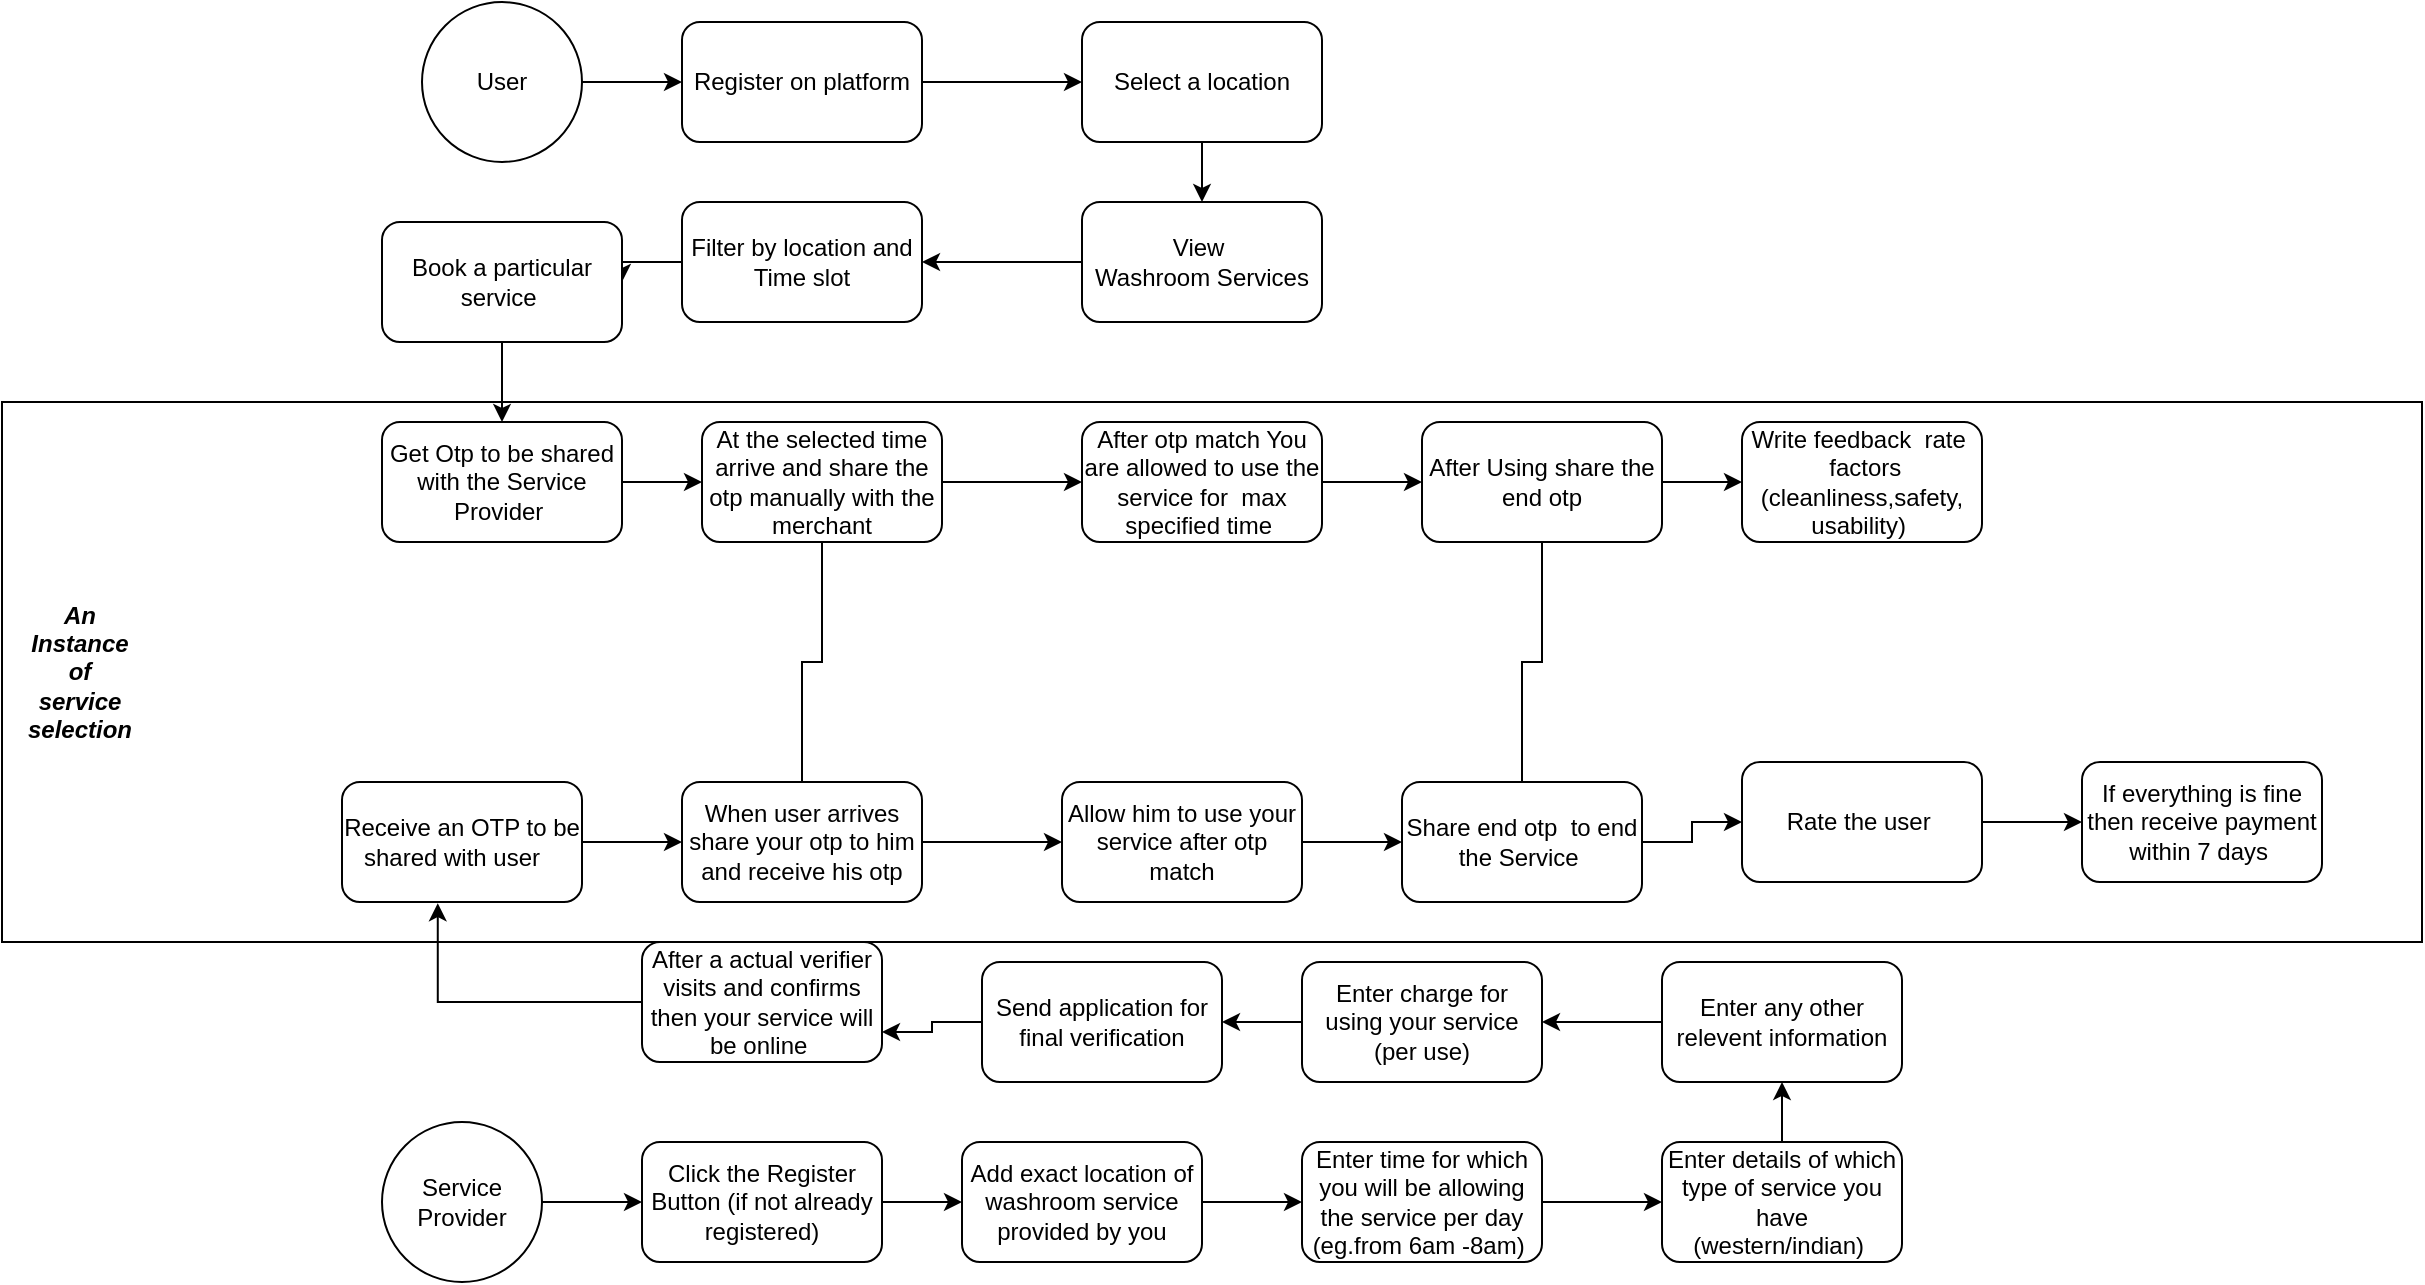 <mxfile version="12.5.6" type="github">
  <diagram id="bTGkfAngCmw1wgMveI2p" name="Page-1">
    <mxGraphModel dx="1735" dy="592" grid="1" gridSize="10" guides="1" tooltips="1" connect="1" arrows="1" fold="1" page="1" pageScale="1" pageWidth="827" pageHeight="1169" math="0" shadow="0">
      <root>
        <mxCell id="0"/>
        <mxCell id="1" parent="0"/>
        <mxCell id="RvVi6cRuGr6k4yjkj1-u-54" value="" style="rounded=0;whiteSpace=wrap;html=1;" vertex="1" parent="1">
          <mxGeometry x="-60" y="240" width="1210" height="270" as="geometry"/>
        </mxCell>
        <mxCell id="RvVi6cRuGr6k4yjkj1-u-45" style="edgeStyle=orthogonalEdgeStyle;rounded=0;orthogonalLoop=1;jettySize=auto;html=1;exitX=1;exitY=0.5;exitDx=0;exitDy=0;entryX=0;entryY=0.5;entryDx=0;entryDy=0;" edge="1" parent="1" source="RvVi6cRuGr6k4yjkj1-u-1" target="RvVi6cRuGr6k4yjkj1-u-3">
          <mxGeometry relative="1" as="geometry"/>
        </mxCell>
        <mxCell id="RvVi6cRuGr6k4yjkj1-u-1" value="Register on platform" style="rounded=1;whiteSpace=wrap;html=1;" vertex="1" parent="1">
          <mxGeometry x="280" y="50" width="120" height="60" as="geometry"/>
        </mxCell>
        <mxCell id="RvVi6cRuGr6k4yjkj1-u-44" style="edgeStyle=orthogonalEdgeStyle;rounded=0;orthogonalLoop=1;jettySize=auto;html=1;exitX=1;exitY=0.5;exitDx=0;exitDy=0;entryX=0;entryY=0.5;entryDx=0;entryDy=0;" edge="1" parent="1" source="RvVi6cRuGr6k4yjkj1-u-2" target="RvVi6cRuGr6k4yjkj1-u-1">
          <mxGeometry relative="1" as="geometry"/>
        </mxCell>
        <mxCell id="RvVi6cRuGr6k4yjkj1-u-2" value="User" style="ellipse;whiteSpace=wrap;html=1;aspect=fixed;" vertex="1" parent="1">
          <mxGeometry x="150" y="40" width="80" height="80" as="geometry"/>
        </mxCell>
        <mxCell id="RvVi6cRuGr6k4yjkj1-u-46" style="edgeStyle=orthogonalEdgeStyle;rounded=0;orthogonalLoop=1;jettySize=auto;html=1;exitX=0.5;exitY=1;exitDx=0;exitDy=0;entryX=0.5;entryY=0;entryDx=0;entryDy=0;" edge="1" parent="1" source="RvVi6cRuGr6k4yjkj1-u-3" target="RvVi6cRuGr6k4yjkj1-u-4">
          <mxGeometry relative="1" as="geometry"/>
        </mxCell>
        <mxCell id="RvVi6cRuGr6k4yjkj1-u-3" value="Select a location" style="rounded=1;whiteSpace=wrap;html=1;" vertex="1" parent="1">
          <mxGeometry x="480" y="50" width="120" height="60" as="geometry"/>
        </mxCell>
        <mxCell id="RvVi6cRuGr6k4yjkj1-u-47" style="edgeStyle=orthogonalEdgeStyle;rounded=0;orthogonalLoop=1;jettySize=auto;html=1;exitX=0;exitY=0.5;exitDx=0;exitDy=0;entryX=1;entryY=0.5;entryDx=0;entryDy=0;" edge="1" parent="1" source="RvVi6cRuGr6k4yjkj1-u-4" target="RvVi6cRuGr6k4yjkj1-u-5">
          <mxGeometry relative="1" as="geometry"/>
        </mxCell>
        <mxCell id="RvVi6cRuGr6k4yjkj1-u-4" value="View&amp;nbsp;&lt;span style=&quot;color: rgba(0 , 0 , 0 , 0) ; font-family: monospace ; font-size: 0px ; white-space: nowrap&quot;&gt;%3CmxGraphModel%3E%3Croot%3E%3CmxCell%20id%3D%220%22%2F%3E%3CmxCell%20id%3D%221%22%20parent%3D%220%22%2F%3E%3CmxCell%20id%3D%222%22%20value%3D%22Select%20a%20location%22%20style%3D%22rounded%3D1%3BwhiteSpace%3Dwrap%3Bhtml%3D1%3B%22%20vertex%3D%221%22%20parent%3D%221%22%3E%3CmxGeometry%20x%3D%22480%22%20y%3D%2250%22%20width%3D%22120%22%20height%3D%2260%22%20as%3D%22geometry%22%2F%3E%3C%2FmxCell%3E%3C%2Froot%3E%3C%2FmxGraphModel%3E&lt;/span&gt;&lt;br&gt;Washroom Services" style="rounded=1;whiteSpace=wrap;html=1;" vertex="1" parent="1">
          <mxGeometry x="480" y="140" width="120" height="60" as="geometry"/>
        </mxCell>
        <mxCell id="RvVi6cRuGr6k4yjkj1-u-48" style="edgeStyle=orthogonalEdgeStyle;rounded=0;orthogonalLoop=1;jettySize=auto;html=1;exitX=0;exitY=0.5;exitDx=0;exitDy=0;entryX=1;entryY=0.5;entryDx=0;entryDy=0;" edge="1" parent="1" source="RvVi6cRuGr6k4yjkj1-u-5" target="RvVi6cRuGr6k4yjkj1-u-6">
          <mxGeometry relative="1" as="geometry"/>
        </mxCell>
        <mxCell id="RvVi6cRuGr6k4yjkj1-u-5" value="Filter by location and Time slot&lt;span style=&quot;color: rgba(0 , 0 , 0 , 0) ; font-family: monospace ; font-size: 0px ; white-space: nowrap&quot;&gt;%3CmxGraphModel%3E%3Croot%3E%3CmxCell%20id%3D%220%22%2F%3E%3CmxCell%20id%3D%221%22%20parent%3D%220%22%2F%3E%3CmxCell%20id%3D%222%22%20value%3D%22View%26amp%3Bnbsp%3B%26lt%3Bspan%20style%3D%26quot%3Bcolor%3A%20rgba(0%20%2C%200%20%2C%200%20%2C%200)%20%3B%20font-family%3A%20monospace%20%3B%20font-size%3A%200px%20%3B%20white-space%3A%20nowrap%26quot%3B%26gt%3B%253CmxGraphModel%253E%253Croot%253E%253CmxCell%2520id%253D%25220%2522%252F%253E%253CmxCell%2520id%253D%25221%2522%2520parent%253D%25220%2522%252F%253E%253CmxCell%2520id%253D%25222%2522%2520value%253D%2522Select%2520a%2520location%2522%2520style%253D%2522rounded%253D1%253BwhiteSpace%253Dwrap%253Bhtml%253D1%253B%2522%2520vertex%253D%25221%2522%2520parent%253D%25221%2522%253E%253CmxGeometry%2520x%253D%2522480%2522%2520y%253D%252250%2522%2520width%253D%2522120%2522%2520height%253D%252260%2522%2520as%253D%2522geometry%2522%252F%253E%253C%252FmxCell%253E%253C%252Froot%253E%253C%252FmxGraphModel%253E%26lt%3B%2Fspan%26gt%3B%26lt%3Bbr%26gt%3BWashroom%20Services%22%20style%3D%22rounded%3D1%3BwhiteSpace%3Dwrap%3Bhtml%3D1%3B%22%20vertex%3D%221%22%20parent%3D%221%22%3E%3CmxGeometry%20x%3D%22480%22%20y%3D%22140%22%20width%3D%22120%22%20height%3D%2260%22%20as%3D%22geometry%22%2F%3E%3C%2FmxCell%3E%3C%2Froot%3E%3C%2FmxGraphModel%3E&lt;/span&gt;&lt;span style=&quot;color: rgba(0 , 0 , 0 , 0) ; font-family: monospace ; font-size: 0px ; white-space: nowrap&quot;&gt;%3CmxGraphModel%3E%3Croot%3E%3CmxCell%20id%3D%220%22%2F%3E%3CmxCell%20id%3D%221%22%20parent%3D%220%22%2F%3E%3CmxCell%20id%3D%222%22%20value%3D%22View%26amp%3Bnbsp%3B%26lt%3Bspan%20style%3D%26quot%3Bcolor%3A%20rgba(0%20%2C%200%20%2C%200%20%2C%200)%20%3B%20font-family%3A%20monospace%20%3B%20font-size%3A%200px%20%3B%20white-space%3A%20nowrap%26quot%3B%26gt%3B%253CmxGraphModel%253E%253Croot%253E%253CmxCell%2520id%253D%25220%2522%252F%253E%253CmxCell%2520id%253D%25221%2522%2520parent%253D%25220%2522%252F%253E%253CmxCell%2520id%253D%25222%2522%2520value%253D%2522Select%2520a%2520location%2522%2520style%253D%2522rounded%253D1%253BwhiteSpace%253Dwrap%253Bhtml%253D1%253B%2522%2520vertex%253D%25221%2522%2520parent%253D%25221%2522%253E%253CmxGeometry%2520x%253D%2522480%2522%2520y%253D%252250%2522%2520width%253D%2522120%2522%2520height%253D%252260%2522%2520as%253D%2522geometry%2522%252F%253E%253C%252FmxCell%253E%253C%252Froot%253E%253C%252FmxGraphModel%253E%26lt%3B%2Fspan%26gt%3B%26lt%3Bbr%26gt%3BWashroom%20Services%22%20style%3D%22rounded%3D1%3BwhiteSpace%3Dwrap%3Bhtml%3D1%3B%22%20vertex%3D%221%22%20parent%3D%221%22%3E%3CmxGeometry%20x%3D%22480%22%20y%3D%22140%22%20width%3D%22120%22%20height%3D%2260%22%20as%3D%22geometry%22%2F%3E%3C%2FmxCell%3E%3C%2Froot%3E%3C%2FmxGraphModel%3E&lt;/span&gt;" style="rounded=1;whiteSpace=wrap;html=1;" vertex="1" parent="1">
          <mxGeometry x="280" y="140" width="120" height="60" as="geometry"/>
        </mxCell>
        <mxCell id="RvVi6cRuGr6k4yjkj1-u-49" style="edgeStyle=orthogonalEdgeStyle;rounded=0;orthogonalLoop=1;jettySize=auto;html=1;exitX=0.5;exitY=1;exitDx=0;exitDy=0;entryX=0.5;entryY=0;entryDx=0;entryDy=0;" edge="1" parent="1" source="RvVi6cRuGr6k4yjkj1-u-6" target="RvVi6cRuGr6k4yjkj1-u-7">
          <mxGeometry relative="1" as="geometry"/>
        </mxCell>
        <mxCell id="RvVi6cRuGr6k4yjkj1-u-6" value="Book a particular service&amp;nbsp;" style="rounded=1;whiteSpace=wrap;html=1;" vertex="1" parent="1">
          <mxGeometry x="130" y="150" width="120" height="60" as="geometry"/>
        </mxCell>
        <mxCell id="RvVi6cRuGr6k4yjkj1-u-50" style="edgeStyle=orthogonalEdgeStyle;rounded=0;orthogonalLoop=1;jettySize=auto;html=1;exitX=1;exitY=0.5;exitDx=0;exitDy=0;entryX=0;entryY=0.5;entryDx=0;entryDy=0;" edge="1" parent="1" source="RvVi6cRuGr6k4yjkj1-u-7" target="RvVi6cRuGr6k4yjkj1-u-8">
          <mxGeometry relative="1" as="geometry"/>
        </mxCell>
        <mxCell id="RvVi6cRuGr6k4yjkj1-u-7" value="Get Otp to be shared with the Service Provider&amp;nbsp;" style="rounded=1;whiteSpace=wrap;html=1;" vertex="1" parent="1">
          <mxGeometry x="130" y="250" width="120" height="60" as="geometry"/>
        </mxCell>
        <mxCell id="RvVi6cRuGr6k4yjkj1-u-51" style="edgeStyle=orthogonalEdgeStyle;rounded=0;orthogonalLoop=1;jettySize=auto;html=1;exitX=1;exitY=0.5;exitDx=0;exitDy=0;entryX=0;entryY=0.5;entryDx=0;entryDy=0;" edge="1" parent="1" source="RvVi6cRuGr6k4yjkj1-u-8" target="RvVi6cRuGr6k4yjkj1-u-9">
          <mxGeometry relative="1" as="geometry"/>
        </mxCell>
        <mxCell id="RvVi6cRuGr6k4yjkj1-u-56" style="edgeStyle=orthogonalEdgeStyle;rounded=0;orthogonalLoop=1;jettySize=auto;html=1;exitX=0.5;exitY=1;exitDx=0;exitDy=0;entryX=0.5;entryY=0;entryDx=0;entryDy=0;endArrow=none;endFill=0;" edge="1" parent="1" source="RvVi6cRuGr6k4yjkj1-u-8" target="RvVi6cRuGr6k4yjkj1-u-23">
          <mxGeometry relative="1" as="geometry"/>
        </mxCell>
        <mxCell id="RvVi6cRuGr6k4yjkj1-u-8" value="At the selected time arrive and share the otp manually with the merchant" style="rounded=1;whiteSpace=wrap;html=1;" vertex="1" parent="1">
          <mxGeometry x="290" y="250" width="120" height="60" as="geometry"/>
        </mxCell>
        <mxCell id="RvVi6cRuGr6k4yjkj1-u-52" style="edgeStyle=orthogonalEdgeStyle;rounded=0;orthogonalLoop=1;jettySize=auto;html=1;exitX=1;exitY=0.5;exitDx=0;exitDy=0;entryX=0;entryY=0.5;entryDx=0;entryDy=0;" edge="1" parent="1" source="RvVi6cRuGr6k4yjkj1-u-9" target="RvVi6cRuGr6k4yjkj1-u-10">
          <mxGeometry relative="1" as="geometry"/>
        </mxCell>
        <mxCell id="RvVi6cRuGr6k4yjkj1-u-9" value="After otp match You are allowed to use the service for&amp;nbsp; max specified time&amp;nbsp;" style="rounded=1;whiteSpace=wrap;html=1;" vertex="1" parent="1">
          <mxGeometry x="480" y="250" width="120" height="60" as="geometry"/>
        </mxCell>
        <mxCell id="RvVi6cRuGr6k4yjkj1-u-53" style="edgeStyle=orthogonalEdgeStyle;rounded=0;orthogonalLoop=1;jettySize=auto;html=1;exitX=1;exitY=0.5;exitDx=0;exitDy=0;entryX=0;entryY=0.5;entryDx=0;entryDy=0;" edge="1" parent="1" source="RvVi6cRuGr6k4yjkj1-u-10" target="RvVi6cRuGr6k4yjkj1-u-11">
          <mxGeometry relative="1" as="geometry"/>
        </mxCell>
        <mxCell id="RvVi6cRuGr6k4yjkj1-u-57" style="edgeStyle=orthogonalEdgeStyle;rounded=0;orthogonalLoop=1;jettySize=auto;html=1;exitX=0.5;exitY=1;exitDx=0;exitDy=0;entryX=0.5;entryY=0;entryDx=0;entryDy=0;endArrow=none;endFill=0;" edge="1" parent="1" source="RvVi6cRuGr6k4yjkj1-u-10" target="RvVi6cRuGr6k4yjkj1-u-25">
          <mxGeometry relative="1" as="geometry"/>
        </mxCell>
        <mxCell id="RvVi6cRuGr6k4yjkj1-u-10" value="After Using share the end otp" style="rounded=1;whiteSpace=wrap;html=1;" vertex="1" parent="1">
          <mxGeometry x="650" y="250" width="120" height="60" as="geometry"/>
        </mxCell>
        <mxCell id="RvVi6cRuGr6k4yjkj1-u-11" value="Write feedback&amp;nbsp; rate&amp;nbsp;&lt;br&gt;&amp;nbsp;factors (cleanliness,safety,&lt;br&gt;usability)&amp;nbsp;" style="rounded=1;whiteSpace=wrap;html=1;" vertex="1" parent="1">
          <mxGeometry x="810" y="250" width="120" height="60" as="geometry"/>
        </mxCell>
        <mxCell id="RvVi6cRuGr6k4yjkj1-u-29" style="edgeStyle=orthogonalEdgeStyle;rounded=0;orthogonalLoop=1;jettySize=auto;html=1;exitX=1;exitY=0.5;exitDx=0;exitDy=0;entryX=0;entryY=0.5;entryDx=0;entryDy=0;" edge="1" parent="1" source="RvVi6cRuGr6k4yjkj1-u-13" target="RvVi6cRuGr6k4yjkj1-u-14">
          <mxGeometry relative="1" as="geometry"/>
        </mxCell>
        <mxCell id="RvVi6cRuGr6k4yjkj1-u-13" value="Service Provider" style="ellipse;whiteSpace=wrap;html=1;aspect=fixed;" vertex="1" parent="1">
          <mxGeometry x="130" y="600" width="80" height="80" as="geometry"/>
        </mxCell>
        <mxCell id="RvVi6cRuGr6k4yjkj1-u-30" style="edgeStyle=orthogonalEdgeStyle;rounded=0;orthogonalLoop=1;jettySize=auto;html=1;exitX=1;exitY=0.5;exitDx=0;exitDy=0;entryX=0;entryY=0.5;entryDx=0;entryDy=0;" edge="1" parent="1" source="RvVi6cRuGr6k4yjkj1-u-14" target="RvVi6cRuGr6k4yjkj1-u-15">
          <mxGeometry relative="1" as="geometry"/>
        </mxCell>
        <mxCell id="RvVi6cRuGr6k4yjkj1-u-14" value="Click the Register Button (if not already registered)" style="rounded=1;whiteSpace=wrap;html=1;" vertex="1" parent="1">
          <mxGeometry x="260" y="610" width="120" height="60" as="geometry"/>
        </mxCell>
        <mxCell id="RvVi6cRuGr6k4yjkj1-u-31" style="edgeStyle=orthogonalEdgeStyle;rounded=0;orthogonalLoop=1;jettySize=auto;html=1;exitX=1;exitY=0.5;exitDx=0;exitDy=0;entryX=0;entryY=0.5;entryDx=0;entryDy=0;" edge="1" parent="1" source="RvVi6cRuGr6k4yjkj1-u-15" target="RvVi6cRuGr6k4yjkj1-u-16">
          <mxGeometry relative="1" as="geometry"/>
        </mxCell>
        <mxCell id="RvVi6cRuGr6k4yjkj1-u-15" value="Add exact location of washroom service provided by you" style="rounded=1;whiteSpace=wrap;html=1;" vertex="1" parent="1">
          <mxGeometry x="420" y="610" width="120" height="60" as="geometry"/>
        </mxCell>
        <mxCell id="RvVi6cRuGr6k4yjkj1-u-32" style="edgeStyle=orthogonalEdgeStyle;rounded=0;orthogonalLoop=1;jettySize=auto;html=1;exitX=1;exitY=0.5;exitDx=0;exitDy=0;entryX=0;entryY=0.5;entryDx=0;entryDy=0;" edge="1" parent="1" source="RvVi6cRuGr6k4yjkj1-u-16" target="RvVi6cRuGr6k4yjkj1-u-17">
          <mxGeometry relative="1" as="geometry"/>
        </mxCell>
        <mxCell id="RvVi6cRuGr6k4yjkj1-u-16" value="Enter time for which you will be allowing the service per day (eg.from 6am -8am)&amp;nbsp;" style="rounded=1;whiteSpace=wrap;html=1;" vertex="1" parent="1">
          <mxGeometry x="590" y="610" width="120" height="60" as="geometry"/>
        </mxCell>
        <mxCell id="RvVi6cRuGr6k4yjkj1-u-33" style="edgeStyle=orthogonalEdgeStyle;rounded=0;orthogonalLoop=1;jettySize=auto;html=1;exitX=0.5;exitY=0;exitDx=0;exitDy=0;entryX=0.5;entryY=1;entryDx=0;entryDy=0;" edge="1" parent="1" source="RvVi6cRuGr6k4yjkj1-u-17" target="RvVi6cRuGr6k4yjkj1-u-18">
          <mxGeometry relative="1" as="geometry"/>
        </mxCell>
        <mxCell id="RvVi6cRuGr6k4yjkj1-u-17" value="Enter details of which type of service you have (western/indian)&amp;nbsp;" style="rounded=1;whiteSpace=wrap;html=1;" vertex="1" parent="1">
          <mxGeometry x="770" y="610" width="120" height="60" as="geometry"/>
        </mxCell>
        <mxCell id="RvVi6cRuGr6k4yjkj1-u-34" style="edgeStyle=orthogonalEdgeStyle;rounded=0;orthogonalLoop=1;jettySize=auto;html=1;exitX=0;exitY=0.5;exitDx=0;exitDy=0;entryX=1;entryY=0.5;entryDx=0;entryDy=0;" edge="1" parent="1" source="RvVi6cRuGr6k4yjkj1-u-18" target="RvVi6cRuGr6k4yjkj1-u-19">
          <mxGeometry relative="1" as="geometry"/>
        </mxCell>
        <mxCell id="RvVi6cRuGr6k4yjkj1-u-18" value="Enter any other relevent information" style="rounded=1;whiteSpace=wrap;html=1;" vertex="1" parent="1">
          <mxGeometry x="770" y="520" width="120" height="60" as="geometry"/>
        </mxCell>
        <mxCell id="RvVi6cRuGr6k4yjkj1-u-35" style="edgeStyle=orthogonalEdgeStyle;rounded=0;orthogonalLoop=1;jettySize=auto;html=1;exitX=0;exitY=0.5;exitDx=0;exitDy=0;entryX=1;entryY=0.5;entryDx=0;entryDy=0;" edge="1" parent="1" source="RvVi6cRuGr6k4yjkj1-u-19" target="RvVi6cRuGr6k4yjkj1-u-20">
          <mxGeometry relative="1" as="geometry"/>
        </mxCell>
        <mxCell id="RvVi6cRuGr6k4yjkj1-u-19" value="Enter charge for using your service (per use)" style="rounded=1;whiteSpace=wrap;html=1;" vertex="1" parent="1">
          <mxGeometry x="590" y="520" width="120" height="60" as="geometry"/>
        </mxCell>
        <mxCell id="RvVi6cRuGr6k4yjkj1-u-36" style="edgeStyle=orthogonalEdgeStyle;rounded=0;orthogonalLoop=1;jettySize=auto;html=1;exitX=0;exitY=0.5;exitDx=0;exitDy=0;entryX=1;entryY=0.75;entryDx=0;entryDy=0;" edge="1" parent="1" source="RvVi6cRuGr6k4yjkj1-u-20" target="RvVi6cRuGr6k4yjkj1-u-21">
          <mxGeometry relative="1" as="geometry"/>
        </mxCell>
        <mxCell id="RvVi6cRuGr6k4yjkj1-u-20" value="Send application for final verification" style="rounded=1;whiteSpace=wrap;html=1;" vertex="1" parent="1">
          <mxGeometry x="430" y="520" width="120" height="60" as="geometry"/>
        </mxCell>
        <mxCell id="RvVi6cRuGr6k4yjkj1-u-37" style="edgeStyle=orthogonalEdgeStyle;rounded=0;orthogonalLoop=1;jettySize=auto;html=1;exitX=0;exitY=0.5;exitDx=0;exitDy=0;entryX=0.399;entryY=1.01;entryDx=0;entryDy=0;entryPerimeter=0;" edge="1" parent="1" source="RvVi6cRuGr6k4yjkj1-u-21" target="RvVi6cRuGr6k4yjkj1-u-22">
          <mxGeometry relative="1" as="geometry"/>
        </mxCell>
        <mxCell id="RvVi6cRuGr6k4yjkj1-u-21" value="After a actual verifier visits and confirms then your service will be online&amp;nbsp;" style="rounded=1;whiteSpace=wrap;html=1;" vertex="1" parent="1">
          <mxGeometry x="260" y="510" width="120" height="60" as="geometry"/>
        </mxCell>
        <mxCell id="RvVi6cRuGr6k4yjkj1-u-38" style="edgeStyle=orthogonalEdgeStyle;rounded=0;orthogonalLoop=1;jettySize=auto;html=1;exitX=1;exitY=0.5;exitDx=0;exitDy=0;entryX=0;entryY=0.5;entryDx=0;entryDy=0;" edge="1" parent="1" source="RvVi6cRuGr6k4yjkj1-u-22" target="RvVi6cRuGr6k4yjkj1-u-23">
          <mxGeometry relative="1" as="geometry"/>
        </mxCell>
        <mxCell id="RvVi6cRuGr6k4yjkj1-u-22" value="Receive an OTP to be shared with user&amp;nbsp; &amp;nbsp;" style="rounded=1;whiteSpace=wrap;html=1;" vertex="1" parent="1">
          <mxGeometry x="110" y="430" width="120" height="60" as="geometry"/>
        </mxCell>
        <mxCell id="RvVi6cRuGr6k4yjkj1-u-39" style="edgeStyle=orthogonalEdgeStyle;rounded=0;orthogonalLoop=1;jettySize=auto;html=1;exitX=1;exitY=0.5;exitDx=0;exitDy=0;entryX=0;entryY=0.5;entryDx=0;entryDy=0;" edge="1" parent="1" source="RvVi6cRuGr6k4yjkj1-u-23" target="RvVi6cRuGr6k4yjkj1-u-24">
          <mxGeometry relative="1" as="geometry"/>
        </mxCell>
        <mxCell id="RvVi6cRuGr6k4yjkj1-u-23" value="When user arrives share your otp to him and receive his otp" style="rounded=1;whiteSpace=wrap;html=1;" vertex="1" parent="1">
          <mxGeometry x="280" y="430" width="120" height="60" as="geometry"/>
        </mxCell>
        <mxCell id="RvVi6cRuGr6k4yjkj1-u-40" style="edgeStyle=orthogonalEdgeStyle;rounded=0;orthogonalLoop=1;jettySize=auto;html=1;exitX=1;exitY=0.5;exitDx=0;exitDy=0;entryX=0;entryY=0.5;entryDx=0;entryDy=0;" edge="1" parent="1" source="RvVi6cRuGr6k4yjkj1-u-24" target="RvVi6cRuGr6k4yjkj1-u-25">
          <mxGeometry relative="1" as="geometry"/>
        </mxCell>
        <mxCell id="RvVi6cRuGr6k4yjkj1-u-24" value="Allow him to use your service after otp match" style="rounded=1;whiteSpace=wrap;html=1;" vertex="1" parent="1">
          <mxGeometry x="470" y="430" width="120" height="60" as="geometry"/>
        </mxCell>
        <mxCell id="RvVi6cRuGr6k4yjkj1-u-41" style="edgeStyle=orthogonalEdgeStyle;rounded=0;orthogonalLoop=1;jettySize=auto;html=1;exitX=1;exitY=0.5;exitDx=0;exitDy=0;entryX=0;entryY=0.5;entryDx=0;entryDy=0;" edge="1" parent="1" source="RvVi6cRuGr6k4yjkj1-u-25" target="RvVi6cRuGr6k4yjkj1-u-26">
          <mxGeometry relative="1" as="geometry"/>
        </mxCell>
        <mxCell id="RvVi6cRuGr6k4yjkj1-u-25" value="Share end otp&amp;nbsp; to end the Service&amp;nbsp;" style="rounded=1;whiteSpace=wrap;html=1;" vertex="1" parent="1">
          <mxGeometry x="640" y="430" width="120" height="60" as="geometry"/>
        </mxCell>
        <mxCell id="RvVi6cRuGr6k4yjkj1-u-42" style="edgeStyle=orthogonalEdgeStyle;rounded=0;orthogonalLoop=1;jettySize=auto;html=1;exitX=1;exitY=0.5;exitDx=0;exitDy=0;entryX=0;entryY=0.5;entryDx=0;entryDy=0;" edge="1" parent="1" source="RvVi6cRuGr6k4yjkj1-u-26" target="RvVi6cRuGr6k4yjkj1-u-27">
          <mxGeometry relative="1" as="geometry"/>
        </mxCell>
        <mxCell id="RvVi6cRuGr6k4yjkj1-u-26" value="Rate the user&amp;nbsp;" style="rounded=1;whiteSpace=wrap;html=1;" vertex="1" parent="1">
          <mxGeometry x="810" y="420" width="120" height="60" as="geometry"/>
        </mxCell>
        <mxCell id="RvVi6cRuGr6k4yjkj1-u-27" value="If everything is fine then receive payment within 7 days&amp;nbsp;" style="rounded=1;whiteSpace=wrap;html=1;" vertex="1" parent="1">
          <mxGeometry x="980" y="420" width="120" height="60" as="geometry"/>
        </mxCell>
        <mxCell id="RvVi6cRuGr6k4yjkj1-u-58" value="&lt;b&gt;&lt;i&gt;An Instance of service selection&lt;/i&gt;&lt;/b&gt;" style="text;html=1;strokeColor=none;fillColor=none;align=center;verticalAlign=middle;whiteSpace=wrap;rounded=0;" vertex="1" parent="1">
          <mxGeometry x="-40.88" y="365" width="40" height="20" as="geometry"/>
        </mxCell>
      </root>
    </mxGraphModel>
  </diagram>
</mxfile>
